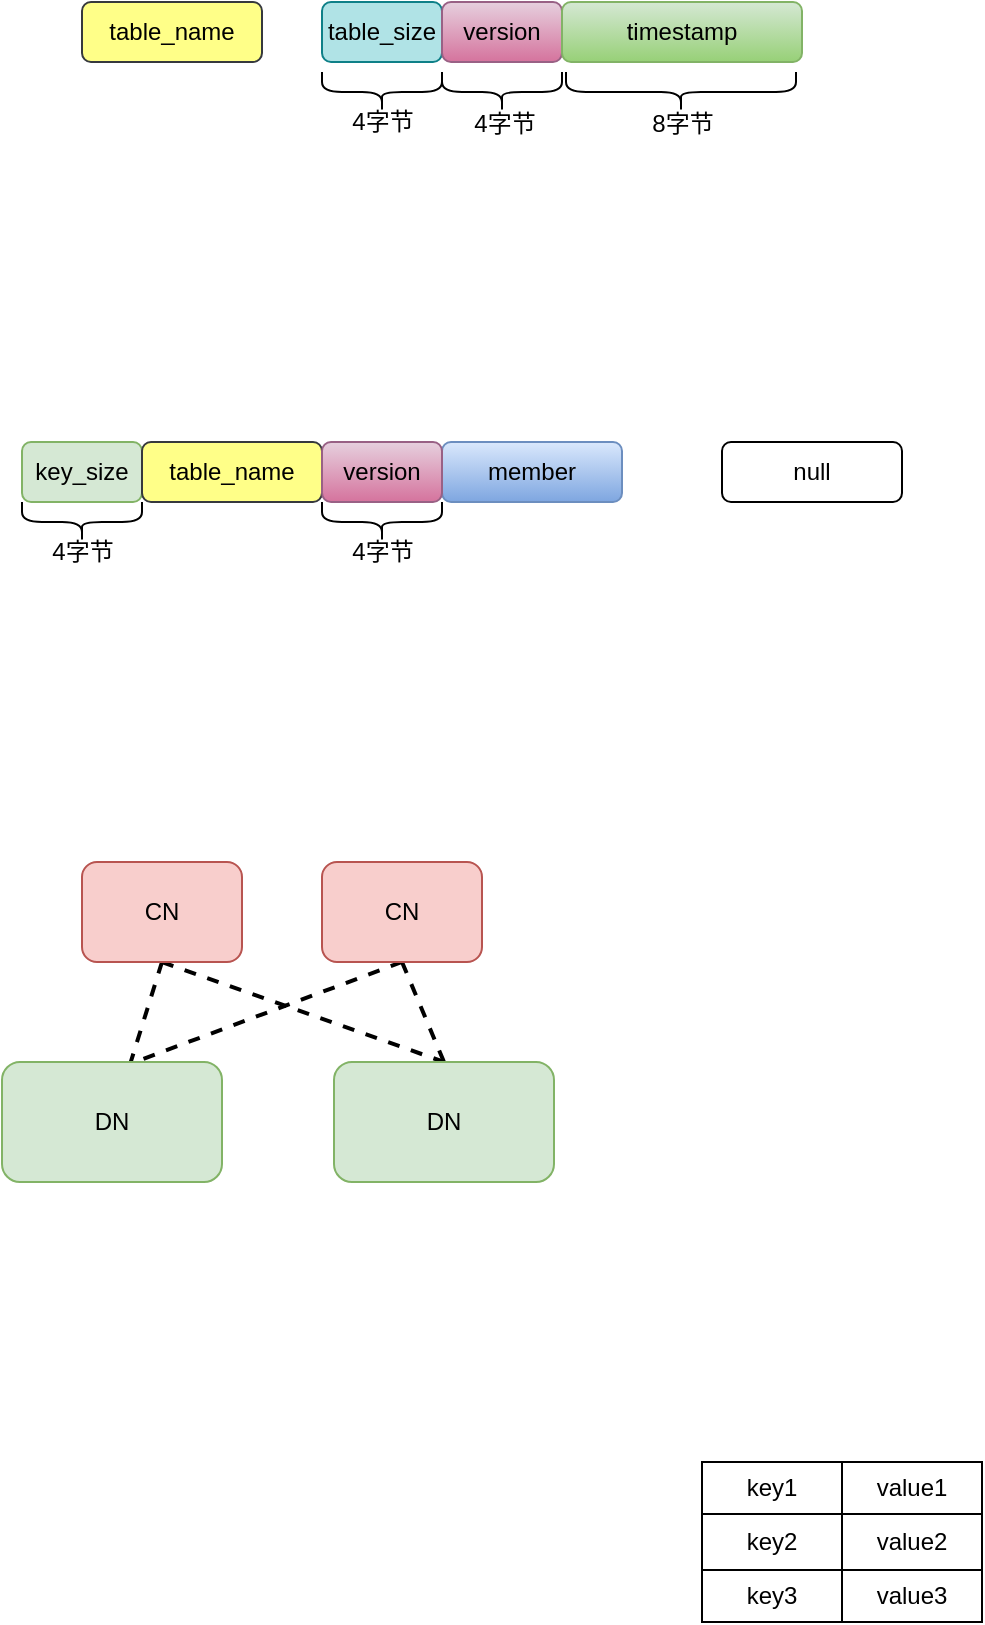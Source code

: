 <mxfile version="20.2.3" type="github">
  <diagram id="dMMoqp29PZXJmW7wQ7x7" name="第 1 页">
    <mxGraphModel dx="1038" dy="579" grid="1" gridSize="10" guides="1" tooltips="1" connect="1" arrows="1" fold="1" page="1" pageScale="1" pageWidth="827" pageHeight="1169" math="0" shadow="0">
      <root>
        <mxCell id="0" />
        <mxCell id="1" parent="0" />
        <mxCell id="fxj41NMDC9bXyIDjLuFJ-2" value="key_size" style="rounded=1;whiteSpace=wrap;html=1;fillColor=#d5e8d4;strokeColor=#82b366;" parent="1" vertex="1">
          <mxGeometry x="90" y="330" width="60" height="30" as="geometry" />
        </mxCell>
        <mxCell id="fxj41NMDC9bXyIDjLuFJ-3" value="table_name" style="rounded=1;whiteSpace=wrap;html=1;fillColor=#ffff88;strokeColor=#36393d;" parent="1" vertex="1">
          <mxGeometry x="150" y="330" width="90" height="30" as="geometry" />
        </mxCell>
        <mxCell id="fxj41NMDC9bXyIDjLuFJ-5" value="member" style="rounded=1;whiteSpace=wrap;html=1;fillColor=#dae8fc;gradientColor=#7ea6e0;strokeColor=#6c8ebf;" parent="1" vertex="1">
          <mxGeometry x="300" y="330" width="90" height="30" as="geometry" />
        </mxCell>
        <mxCell id="fxj41NMDC9bXyIDjLuFJ-7" value="version" style="rounded=1;whiteSpace=wrap;html=1;fillColor=#e6d0de;gradientColor=#d5739d;strokeColor=#996185;" parent="1" vertex="1">
          <mxGeometry x="240" y="330" width="60" height="30" as="geometry" />
        </mxCell>
        <mxCell id="fxj41NMDC9bXyIDjLuFJ-8" value="null" style="rounded=1;whiteSpace=wrap;html=1;" parent="1" vertex="1">
          <mxGeometry x="440" y="330" width="90" height="30" as="geometry" />
        </mxCell>
        <mxCell id="fxj41NMDC9bXyIDjLuFJ-10" value="table_name" style="rounded=1;whiteSpace=wrap;html=1;fillColor=#ffff88;strokeColor=#36393d;" parent="1" vertex="1">
          <mxGeometry x="120" y="110" width="90" height="30" as="geometry" />
        </mxCell>
        <mxCell id="fxj41NMDC9bXyIDjLuFJ-11" value="table_size" style="rounded=1;whiteSpace=wrap;html=1;fillColor=#b0e3e6;strokeColor=#0e8088;" parent="1" vertex="1">
          <mxGeometry x="240" y="110" width="60" height="30" as="geometry" />
        </mxCell>
        <mxCell id="fxj41NMDC9bXyIDjLuFJ-12" value="version" style="rounded=1;whiteSpace=wrap;html=1;fillColor=#e6d0de;gradientColor=#d5739d;strokeColor=#996185;" parent="1" vertex="1">
          <mxGeometry x="300" y="110" width="60" height="30" as="geometry" />
        </mxCell>
        <mxCell id="fxj41NMDC9bXyIDjLuFJ-13" value="timestamp" style="rounded=1;whiteSpace=wrap;html=1;fillColor=#d5e8d4;strokeColor=#82b366;gradientColor=#97d077;" parent="1" vertex="1">
          <mxGeometry x="360" y="110" width="120" height="30" as="geometry" />
        </mxCell>
        <mxCell id="a17ZHB6fAJJrFwJBUc9u-2" value="" style="shape=curlyBracket;whiteSpace=wrap;html=1;rounded=1;rotation=-90;" parent="1" vertex="1">
          <mxGeometry x="260" y="125" width="20" height="60" as="geometry" />
        </mxCell>
        <mxCell id="a17ZHB6fAJJrFwJBUc9u-3" value="" style="shape=curlyBracket;whiteSpace=wrap;html=1;rounded=1;rotation=-90;" parent="1" vertex="1">
          <mxGeometry x="320" y="125" width="20" height="60" as="geometry" />
        </mxCell>
        <mxCell id="a17ZHB6fAJJrFwJBUc9u-4" value="" style="shape=curlyBracket;whiteSpace=wrap;html=1;rounded=1;rotation=-90;" parent="1" vertex="1">
          <mxGeometry x="409.5" y="97.5" width="20" height="115" as="geometry" />
        </mxCell>
        <mxCell id="a17ZHB6fAJJrFwJBUc9u-5" value="4字节" style="text;html=1;align=center;verticalAlign=middle;resizable=0;points=[];autosize=1;strokeColor=none;fillColor=none;" parent="1" vertex="1">
          <mxGeometry x="245" y="155" width="50" height="30" as="geometry" />
        </mxCell>
        <mxCell id="a17ZHB6fAJJrFwJBUc9u-6" value="4字节" style="text;html=1;align=center;verticalAlign=middle;resizable=0;points=[];autosize=1;strokeColor=none;fillColor=none;" parent="1" vertex="1">
          <mxGeometry x="306" y="156" width="50" height="30" as="geometry" />
        </mxCell>
        <mxCell id="a17ZHB6fAJJrFwJBUc9u-7" value="8字节" style="text;html=1;align=center;verticalAlign=middle;resizable=0;points=[];autosize=1;strokeColor=none;fillColor=none;" parent="1" vertex="1">
          <mxGeometry x="394.5" y="156" width="50" height="30" as="geometry" />
        </mxCell>
        <mxCell id="a17ZHB6fAJJrFwJBUc9u-8" value="" style="shape=curlyBracket;whiteSpace=wrap;html=1;rounded=1;rotation=-90;" parent="1" vertex="1">
          <mxGeometry x="110" y="340" width="20" height="60" as="geometry" />
        </mxCell>
        <mxCell id="a17ZHB6fAJJrFwJBUc9u-9" value="4字节" style="text;html=1;align=center;verticalAlign=middle;resizable=0;points=[];autosize=1;strokeColor=none;fillColor=none;" parent="1" vertex="1">
          <mxGeometry x="95" y="370" width="50" height="30" as="geometry" />
        </mxCell>
        <mxCell id="a17ZHB6fAJJrFwJBUc9u-10" value="4字节" style="text;html=1;align=center;verticalAlign=middle;resizable=0;points=[];autosize=1;strokeColor=none;fillColor=none;" parent="1" vertex="1">
          <mxGeometry x="245" y="370" width="50" height="30" as="geometry" />
        </mxCell>
        <mxCell id="a17ZHB6fAJJrFwJBUc9u-12" value="" style="shape=curlyBracket;whiteSpace=wrap;html=1;rounded=1;rotation=-90;" parent="1" vertex="1">
          <mxGeometry x="260" y="340" width="20" height="60" as="geometry" />
        </mxCell>
        <mxCell id="y5hhp5vCBYPn9aBJd-FS-5" style="rounded=0;orthogonalLoop=1;jettySize=auto;html=1;exitX=0.5;exitY=1;exitDx=0;exitDy=0;endArrow=none;endFill=0;dashed=1;strokeWidth=2;" edge="1" parent="1" source="y5hhp5vCBYPn9aBJd-FS-1" target="y5hhp5vCBYPn9aBJd-FS-3">
          <mxGeometry relative="1" as="geometry" />
        </mxCell>
        <mxCell id="y5hhp5vCBYPn9aBJd-FS-6" style="edgeStyle=none;rounded=0;orthogonalLoop=1;jettySize=auto;html=1;exitX=0.5;exitY=1;exitDx=0;exitDy=0;entryX=0.5;entryY=0;entryDx=0;entryDy=0;dashed=1;endArrow=none;endFill=0;strokeWidth=2;" edge="1" parent="1" source="y5hhp5vCBYPn9aBJd-FS-1" target="y5hhp5vCBYPn9aBJd-FS-4">
          <mxGeometry relative="1" as="geometry" />
        </mxCell>
        <mxCell id="y5hhp5vCBYPn9aBJd-FS-1" value="CN" style="rounded=1;whiteSpace=wrap;html=1;fillColor=#f8cecc;strokeColor=#b85450;" vertex="1" parent="1">
          <mxGeometry x="120" y="540" width="80" height="50" as="geometry" />
        </mxCell>
        <mxCell id="y5hhp5vCBYPn9aBJd-FS-7" style="edgeStyle=none;rounded=0;orthogonalLoop=1;jettySize=auto;html=1;exitX=0.5;exitY=1;exitDx=0;exitDy=0;dashed=1;endArrow=none;endFill=0;strokeWidth=2;entryX=0.571;entryY=0.023;entryDx=0;entryDy=0;entryPerimeter=0;" edge="1" parent="1" source="y5hhp5vCBYPn9aBJd-FS-2" target="y5hhp5vCBYPn9aBJd-FS-3">
          <mxGeometry relative="1" as="geometry">
            <mxPoint x="145" y="639" as="targetPoint" />
          </mxGeometry>
        </mxCell>
        <mxCell id="y5hhp5vCBYPn9aBJd-FS-8" style="edgeStyle=none;rounded=0;orthogonalLoop=1;jettySize=auto;html=1;exitX=0.5;exitY=1;exitDx=0;exitDy=0;entryX=0.5;entryY=0;entryDx=0;entryDy=0;dashed=1;endArrow=none;endFill=0;strokeWidth=2;" edge="1" parent="1" source="y5hhp5vCBYPn9aBJd-FS-2" target="y5hhp5vCBYPn9aBJd-FS-4">
          <mxGeometry relative="1" as="geometry" />
        </mxCell>
        <mxCell id="y5hhp5vCBYPn9aBJd-FS-2" value="CN" style="rounded=1;whiteSpace=wrap;html=1;fillColor=#f8cecc;strokeColor=#b85450;" vertex="1" parent="1">
          <mxGeometry x="240" y="540" width="80" height="50" as="geometry" />
        </mxCell>
        <mxCell id="y5hhp5vCBYPn9aBJd-FS-3" value="DN" style="rounded=1;whiteSpace=wrap;html=1;fillColor=#d5e8d4;strokeColor=#82b366;" vertex="1" parent="1">
          <mxGeometry x="80" y="640" width="110" height="60" as="geometry" />
        </mxCell>
        <mxCell id="y5hhp5vCBYPn9aBJd-FS-4" value="DN" style="rounded=1;whiteSpace=wrap;html=1;fillColor=#d5e8d4;strokeColor=#82b366;" vertex="1" parent="1">
          <mxGeometry x="246" y="640" width="110" height="60" as="geometry" />
        </mxCell>
        <mxCell id="y5hhp5vCBYPn9aBJd-FS-16" value="" style="shape=table;startSize=0;container=1;collapsible=0;childLayout=tableLayout;" vertex="1" parent="1">
          <mxGeometry x="430" y="840" width="140" height="80" as="geometry" />
        </mxCell>
        <mxCell id="y5hhp5vCBYPn9aBJd-FS-17" value="" style="shape=tableRow;horizontal=0;startSize=0;swimlaneHead=0;swimlaneBody=0;top=0;left=0;bottom=0;right=0;collapsible=0;dropTarget=0;fillColor=none;points=[[0,0.5],[1,0.5]];portConstraint=eastwest;" vertex="1" parent="y5hhp5vCBYPn9aBJd-FS-16">
          <mxGeometry width="140" height="26" as="geometry" />
        </mxCell>
        <mxCell id="y5hhp5vCBYPn9aBJd-FS-18" value="key1" style="shape=partialRectangle;html=1;whiteSpace=wrap;connectable=0;overflow=hidden;fillColor=none;top=0;left=0;bottom=0;right=0;pointerEvents=1;" vertex="1" parent="y5hhp5vCBYPn9aBJd-FS-17">
          <mxGeometry width="70" height="26" as="geometry">
            <mxRectangle width="70" height="26" as="alternateBounds" />
          </mxGeometry>
        </mxCell>
        <mxCell id="y5hhp5vCBYPn9aBJd-FS-19" value="value1" style="shape=partialRectangle;html=1;whiteSpace=wrap;connectable=0;overflow=hidden;fillColor=none;top=0;left=0;bottom=0;right=0;pointerEvents=1;" vertex="1" parent="y5hhp5vCBYPn9aBJd-FS-17">
          <mxGeometry x="70" width="70" height="26" as="geometry">
            <mxRectangle width="70" height="26" as="alternateBounds" />
          </mxGeometry>
        </mxCell>
        <mxCell id="y5hhp5vCBYPn9aBJd-FS-20" value="" style="shape=tableRow;horizontal=0;startSize=0;swimlaneHead=0;swimlaneBody=0;top=0;left=0;bottom=0;right=0;collapsible=0;dropTarget=0;fillColor=none;points=[[0,0.5],[1,0.5]];portConstraint=eastwest;" vertex="1" parent="y5hhp5vCBYPn9aBJd-FS-16">
          <mxGeometry y="26" width="140" height="28" as="geometry" />
        </mxCell>
        <mxCell id="y5hhp5vCBYPn9aBJd-FS-21" value="key2" style="shape=partialRectangle;html=1;whiteSpace=wrap;connectable=0;overflow=hidden;fillColor=none;top=0;left=0;bottom=0;right=0;pointerEvents=1;" vertex="1" parent="y5hhp5vCBYPn9aBJd-FS-20">
          <mxGeometry width="70" height="28" as="geometry">
            <mxRectangle width="70" height="28" as="alternateBounds" />
          </mxGeometry>
        </mxCell>
        <mxCell id="y5hhp5vCBYPn9aBJd-FS-22" value="value2" style="shape=partialRectangle;html=1;whiteSpace=wrap;connectable=0;overflow=hidden;fillColor=none;top=0;left=0;bottom=0;right=0;pointerEvents=1;" vertex="1" parent="y5hhp5vCBYPn9aBJd-FS-20">
          <mxGeometry x="70" width="70" height="28" as="geometry">
            <mxRectangle width="70" height="28" as="alternateBounds" />
          </mxGeometry>
        </mxCell>
        <mxCell id="y5hhp5vCBYPn9aBJd-FS-23" value="" style="shape=tableRow;horizontal=0;startSize=0;swimlaneHead=0;swimlaneBody=0;top=0;left=0;bottom=0;right=0;collapsible=0;dropTarget=0;fillColor=none;points=[[0,0.5],[1,0.5]];portConstraint=eastwest;" vertex="1" parent="y5hhp5vCBYPn9aBJd-FS-16">
          <mxGeometry y="54" width="140" height="26" as="geometry" />
        </mxCell>
        <mxCell id="y5hhp5vCBYPn9aBJd-FS-24" value="key3" style="shape=partialRectangle;html=1;whiteSpace=wrap;connectable=0;overflow=hidden;fillColor=none;top=0;left=0;bottom=0;right=0;pointerEvents=1;" vertex="1" parent="y5hhp5vCBYPn9aBJd-FS-23">
          <mxGeometry width="70" height="26" as="geometry">
            <mxRectangle width="70" height="26" as="alternateBounds" />
          </mxGeometry>
        </mxCell>
        <mxCell id="y5hhp5vCBYPn9aBJd-FS-25" value="value3" style="shape=partialRectangle;html=1;whiteSpace=wrap;connectable=0;overflow=hidden;fillColor=none;top=0;left=0;bottom=0;right=0;pointerEvents=1;" vertex="1" parent="y5hhp5vCBYPn9aBJd-FS-23">
          <mxGeometry x="70" width="70" height="26" as="geometry">
            <mxRectangle width="70" height="26" as="alternateBounds" />
          </mxGeometry>
        </mxCell>
      </root>
    </mxGraphModel>
  </diagram>
</mxfile>
